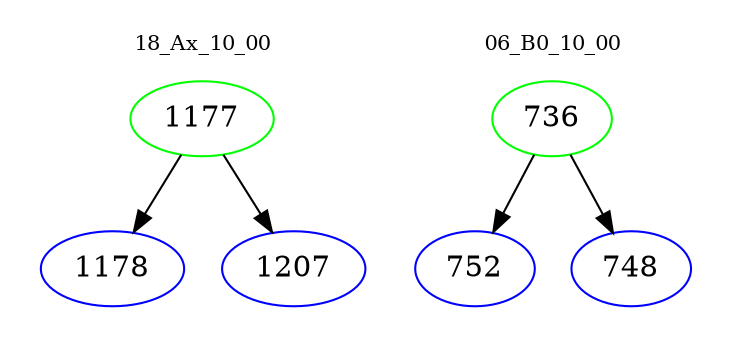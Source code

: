 digraph{
subgraph cluster_0 {
color = white
label = "18_Ax_10_00";
fontsize=10;
T0_1177 [label="1177", color="green"]
T0_1177 -> T0_1178 [color="black"]
T0_1178 [label="1178", color="blue"]
T0_1177 -> T0_1207 [color="black"]
T0_1207 [label="1207", color="blue"]
}
subgraph cluster_1 {
color = white
label = "06_B0_10_00";
fontsize=10;
T1_736 [label="736", color="green"]
T1_736 -> T1_752 [color="black"]
T1_752 [label="752", color="blue"]
T1_736 -> T1_748 [color="black"]
T1_748 [label="748", color="blue"]
}
}
